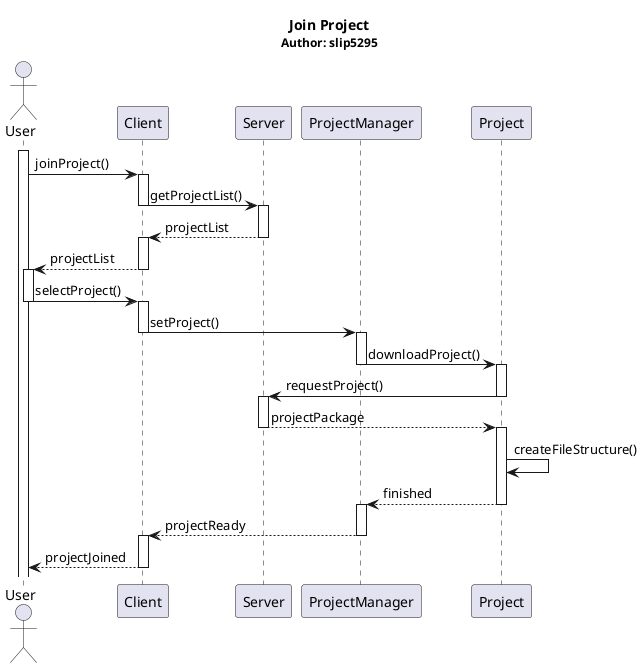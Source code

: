 @startuml

title <b>Join Project</b>\n<size:12>Author: slip5295</size>

Actor User
Activate User


User -> Client : joinProject()
'Deactivate User
Activate Client
Client -> Server : getProjectList()
Deactivate Client
Activate Server
Server --> Client : projectList
Deactivate Server
Activate Client
Client --> User : projectList
Deactivate Client
Activate User

User -> Client : selectProject()
Deactivate User
Activate Client
Client -> ProjectManager : setProject()
Deactivate Client
Activate ProjectManager
ProjectManager -> Project : downloadProject()
Deactivate ProjectManager
Activate Project
Project -> Server : requestProject()
Deactivate Project
Activate Server
Server --> Project : projectPackage
Deactivate Server
Activate Project
Project -> Project : createFileStructure()
Project --> ProjectManager : finished
Deactivate Project
Activate ProjectManager
ProjectManager --> Client : projectReady
Deactivate ProjectManager
Activate Client
Client --> User : projectJoined
Deactivate Client
'Activate User







@enduml
